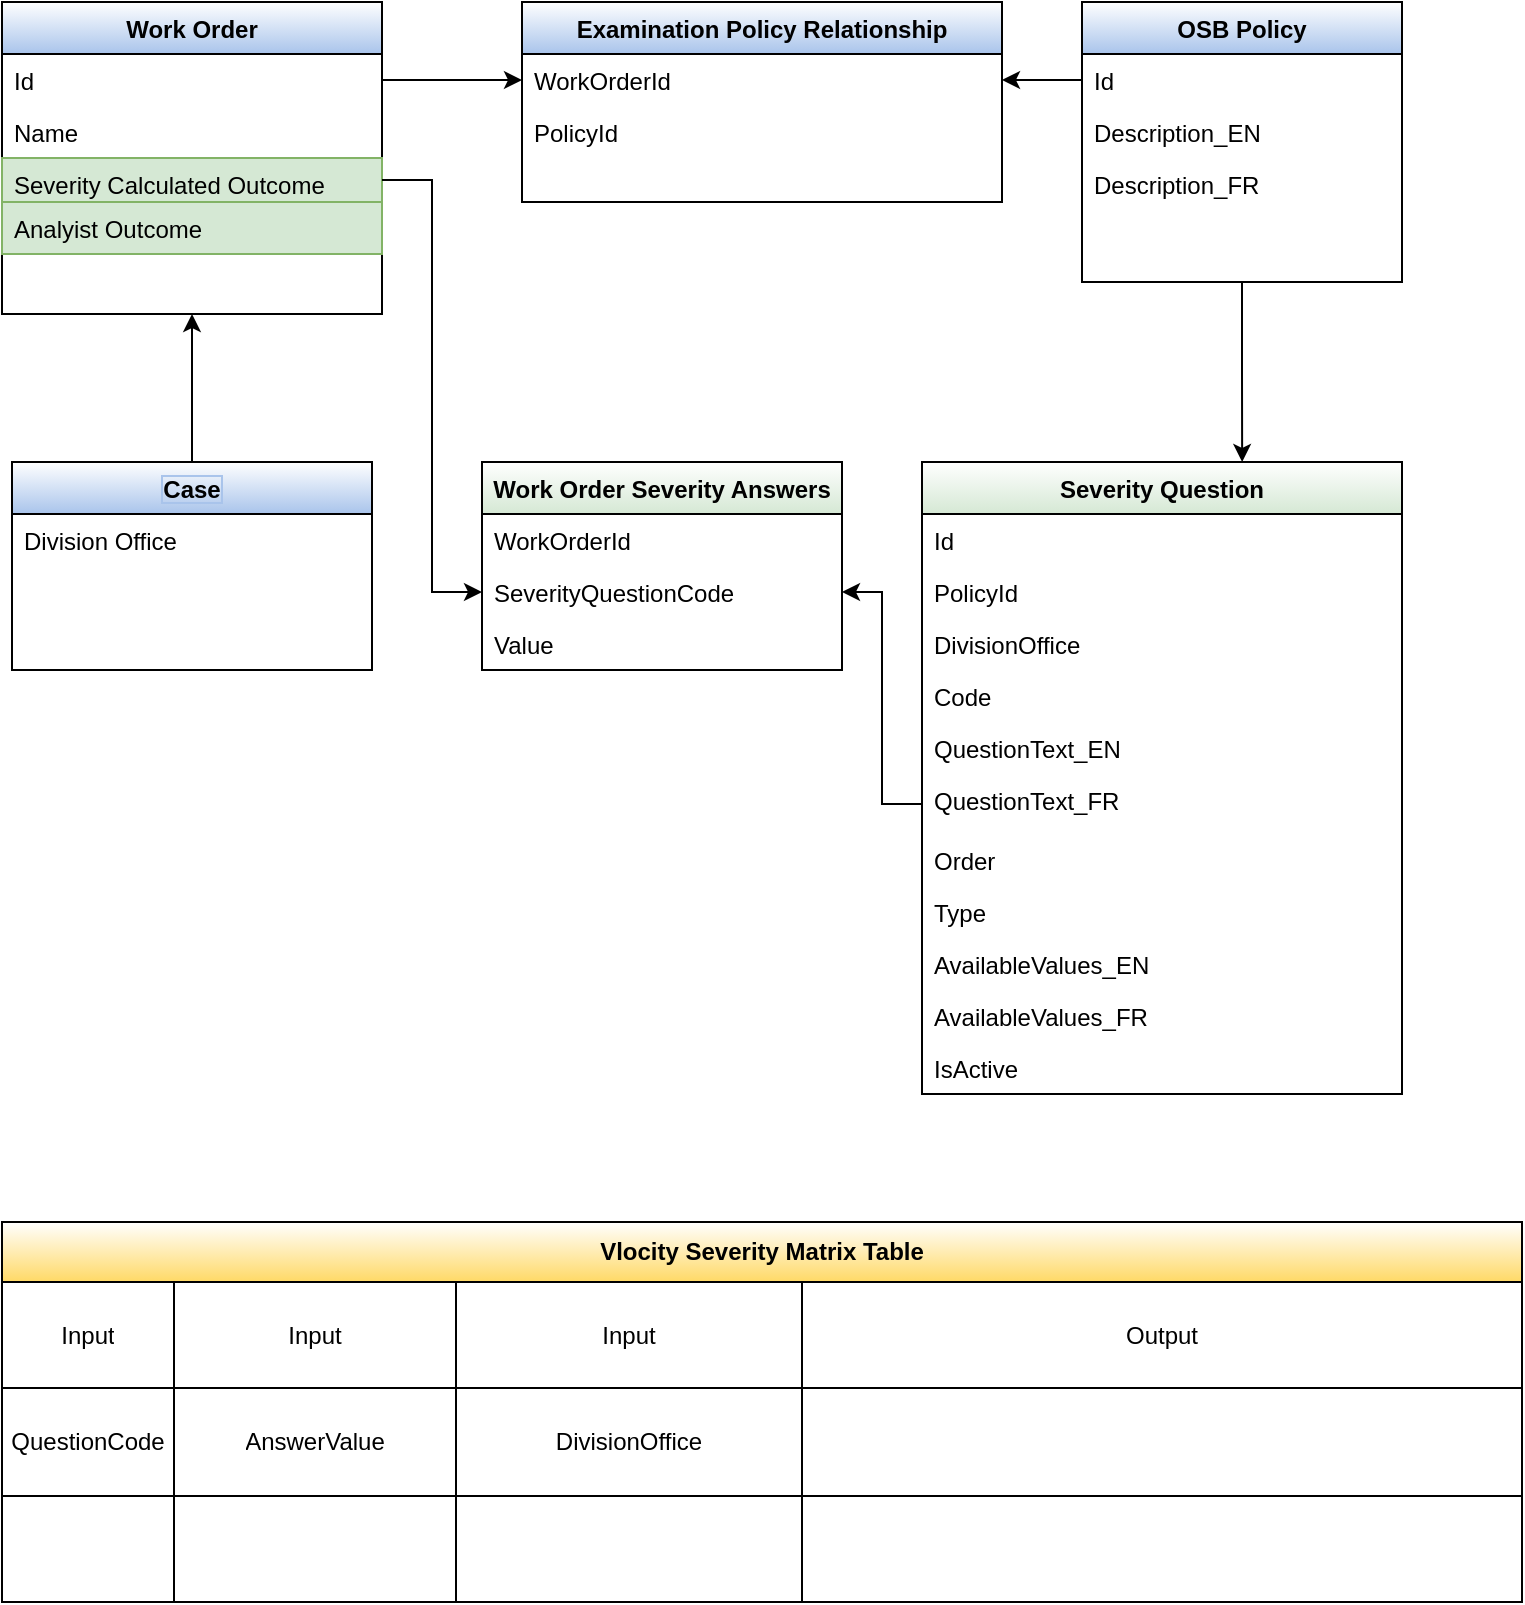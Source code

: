 <mxfile version="14.4.9" type="github" pages="2">
  <diagram id="C5RBs43oDa-KdzZeNtuy" name="DataModal">
    <mxGraphModel dx="1613" dy="471" grid="1" gridSize="10" guides="1" tooltips="1" connect="1" arrows="1" fold="1" page="1" pageScale="1" pageWidth="827" pageHeight="1169" math="0" shadow="0">
      <root>
        <mxCell id="WIyWlLk6GJQsqaUBKTNV-0" />
        <mxCell id="WIyWlLk6GJQsqaUBKTNV-1" parent="WIyWlLk6GJQsqaUBKTNV-0" />
        <mxCell id="3DVKQM_mZLRMeYmIeLQe-33" style="edgeStyle=orthogonalEdgeStyle;rounded=0;orthogonalLoop=1;jettySize=auto;html=1;entryX=0.667;entryY=0;entryDx=0;entryDy=0;entryPerimeter=0;" parent="WIyWlLk6GJQsqaUBKTNV-1" source="zkfFHV4jXpPFQw0GAbJ--0" target="zkfFHV4jXpPFQw0GAbJ--13" edge="1">
          <mxGeometry relative="1" as="geometry" />
        </mxCell>
        <mxCell id="zkfFHV4jXpPFQw0GAbJ--0" value="OSB Policy" style="swimlane;fontStyle=1;align=center;verticalAlign=top;childLayout=stackLayout;horizontal=1;startSize=26;horizontalStack=0;resizeParent=1;resizeLast=0;collapsible=1;marginBottom=0;rounded=0;shadow=0;strokeWidth=1;gradientColor=#A9C4EB;" parent="WIyWlLk6GJQsqaUBKTNV-1" vertex="1">
          <mxGeometry x="220" y="100" width="160" height="140" as="geometry">
            <mxRectangle x="230" y="140" width="160" height="26" as="alternateBounds" />
          </mxGeometry>
        </mxCell>
        <mxCell id="3DVKQM_mZLRMeYmIeLQe-0" value="Id" style="text;align=left;verticalAlign=top;spacingLeft=4;spacingRight=4;overflow=hidden;rotatable=0;points=[[0,0.5],[1,0.5]];portConstraint=eastwest;rounded=0;shadow=0;html=0;" parent="zkfFHV4jXpPFQw0GAbJ--0" vertex="1">
          <mxGeometry y="26" width="160" height="26" as="geometry" />
        </mxCell>
        <mxCell id="3DVKQM_mZLRMeYmIeLQe-4" value="Description_EN" style="text;align=left;verticalAlign=top;spacingLeft=4;spacingRight=4;overflow=hidden;rotatable=0;points=[[0,0.5],[1,0.5]];portConstraint=eastwest;rounded=0;shadow=0;html=0;" parent="zkfFHV4jXpPFQw0GAbJ--0" vertex="1">
          <mxGeometry y="52" width="160" height="26" as="geometry" />
        </mxCell>
        <mxCell id="zkfFHV4jXpPFQw0GAbJ--3" value="Description_FR&#xa;" style="text;align=left;verticalAlign=top;spacingLeft=4;spacingRight=4;overflow=hidden;rotatable=0;points=[[0,0.5],[1,0.5]];portConstraint=eastwest;rounded=0;shadow=0;html=0;" parent="zkfFHV4jXpPFQw0GAbJ--0" vertex="1">
          <mxGeometry y="78" width="160" height="24" as="geometry" />
        </mxCell>
        <mxCell id="zkfFHV4jXpPFQw0GAbJ--13" value="Severity Question" style="swimlane;fontStyle=1;align=center;verticalAlign=top;childLayout=stackLayout;horizontal=1;startSize=26;horizontalStack=0;resizeParent=1;resizeLast=0;collapsible=1;marginBottom=0;rounded=0;shadow=0;strokeWidth=1;gradientColor=#D5E8D4;" parent="WIyWlLk6GJQsqaUBKTNV-1" vertex="1">
          <mxGeometry x="140" y="330" width="240" height="316" as="geometry">
            <mxRectangle x="340" y="380" width="170" height="26" as="alternateBounds" />
          </mxGeometry>
        </mxCell>
        <mxCell id="w55qhtxzYpkh1fjeQXrs-4" value="Id" style="text;align=left;verticalAlign=top;spacingLeft=4;spacingRight=4;overflow=hidden;rotatable=0;points=[[0,0.5],[1,0.5]];portConstraint=eastwest;" parent="zkfFHV4jXpPFQw0GAbJ--13" vertex="1">
          <mxGeometry y="26" width="240" height="26" as="geometry" />
        </mxCell>
        <mxCell id="zkfFHV4jXpPFQw0GAbJ--14" value="PolicyId" style="text;align=left;verticalAlign=top;spacingLeft=4;spacingRight=4;overflow=hidden;rotatable=0;points=[[0,0.5],[1,0.5]];portConstraint=eastwest;" parent="zkfFHV4jXpPFQw0GAbJ--13" vertex="1">
          <mxGeometry y="52" width="240" height="26" as="geometry" />
        </mxCell>
        <mxCell id="3DVKQM_mZLRMeYmIeLQe-18" value="DivisionOffice" style="text;align=left;verticalAlign=top;spacingLeft=4;spacingRight=4;overflow=hidden;rotatable=0;points=[[0,0.5],[1,0.5]];portConstraint=eastwest;" parent="zkfFHV4jXpPFQw0GAbJ--13" vertex="1">
          <mxGeometry y="78" width="240" height="26" as="geometry" />
        </mxCell>
        <mxCell id="3DVKQM_mZLRMeYmIeLQe-19" value="Code" style="text;align=left;verticalAlign=top;spacingLeft=4;spacingRight=4;overflow=hidden;rotatable=0;points=[[0,0.5],[1,0.5]];portConstraint=eastwest;" parent="zkfFHV4jXpPFQw0GAbJ--13" vertex="1">
          <mxGeometry y="104" width="240" height="26" as="geometry" />
        </mxCell>
        <mxCell id="3DVKQM_mZLRMeYmIeLQe-20" value="QuestionText_EN" style="text;align=left;verticalAlign=top;spacingLeft=4;spacingRight=4;overflow=hidden;rotatable=0;points=[[0,0.5],[1,0.5]];portConstraint=eastwest;" parent="zkfFHV4jXpPFQw0GAbJ--13" vertex="1">
          <mxGeometry y="130" width="240" height="26" as="geometry" />
        </mxCell>
        <mxCell id="3DVKQM_mZLRMeYmIeLQe-23" value="QuestionText_FR" style="text;align=left;verticalAlign=top;spacingLeft=4;spacingRight=4;overflow=hidden;rotatable=0;points=[[0,0.5],[1,0.5]];portConstraint=eastwest;" parent="zkfFHV4jXpPFQw0GAbJ--13" vertex="1">
          <mxGeometry y="156" width="240" height="30" as="geometry" />
        </mxCell>
        <mxCell id="3DVKQM_mZLRMeYmIeLQe-24" value="Order" style="text;align=left;verticalAlign=top;spacingLeft=4;spacingRight=4;overflow=hidden;rotatable=0;points=[[0,0.5],[1,0.5]];portConstraint=eastwest;" parent="zkfFHV4jXpPFQw0GAbJ--13" vertex="1">
          <mxGeometry y="186" width="240" height="26" as="geometry" />
        </mxCell>
        <mxCell id="3DVKQM_mZLRMeYmIeLQe-25" value="Type" style="text;align=left;verticalAlign=top;spacingLeft=4;spacingRight=4;overflow=hidden;rotatable=0;points=[[0,0.5],[1,0.5]];portConstraint=eastwest;" parent="zkfFHV4jXpPFQw0GAbJ--13" vertex="1">
          <mxGeometry y="212" width="240" height="26" as="geometry" />
        </mxCell>
        <mxCell id="3DVKQM_mZLRMeYmIeLQe-26" value="AvailableValues_EN" style="text;align=left;verticalAlign=top;spacingLeft=4;spacingRight=4;overflow=hidden;rotatable=0;points=[[0,0.5],[1,0.5]];portConstraint=eastwest;" parent="zkfFHV4jXpPFQw0GAbJ--13" vertex="1">
          <mxGeometry y="238" width="240" height="26" as="geometry" />
        </mxCell>
        <mxCell id="3DVKQM_mZLRMeYmIeLQe-28" value="AvailableValues_FR" style="text;align=left;verticalAlign=top;spacingLeft=4;spacingRight=4;overflow=hidden;rotatable=0;points=[[0,0.5],[1,0.5]];portConstraint=eastwest;" parent="zkfFHV4jXpPFQw0GAbJ--13" vertex="1">
          <mxGeometry y="264" width="240" height="26" as="geometry" />
        </mxCell>
        <mxCell id="w55qhtxzYpkh1fjeQXrs-3" value="IsActive" style="text;align=left;verticalAlign=top;spacingLeft=4;spacingRight=4;overflow=hidden;rotatable=0;points=[[0,0.5],[1,0.5]];portConstraint=eastwest;" parent="zkfFHV4jXpPFQw0GAbJ--13" vertex="1">
          <mxGeometry y="290" width="240" height="26" as="geometry" />
        </mxCell>
        <mxCell id="zkfFHV4jXpPFQw0GAbJ--17" value="Work Order" style="swimlane;fontStyle=1;align=center;verticalAlign=top;childLayout=stackLayout;horizontal=1;startSize=26;horizontalStack=0;resizeParent=1;resizeLast=0;collapsible=1;marginBottom=0;rounded=0;shadow=0;strokeWidth=1;gradientColor=#A9C4EB;" parent="WIyWlLk6GJQsqaUBKTNV-1" vertex="1">
          <mxGeometry x="-320" y="100" width="190" height="156" as="geometry">
            <mxRectangle x="550" y="140" width="160" height="26" as="alternateBounds" />
          </mxGeometry>
        </mxCell>
        <mxCell id="3DVKQM_mZLRMeYmIeLQe-14" value="Id" style="text;align=left;verticalAlign=top;spacingLeft=4;spacingRight=4;overflow=hidden;rotatable=0;points=[[0,0.5],[1,0.5]];portConstraint=eastwest;rounded=0;shadow=0;html=0;" parent="zkfFHV4jXpPFQw0GAbJ--17" vertex="1">
          <mxGeometry y="26" width="190" height="26" as="geometry" />
        </mxCell>
        <mxCell id="3DVKQM_mZLRMeYmIeLQe-1" value="Name" style="text;align=left;verticalAlign=top;spacingLeft=4;spacingRight=4;overflow=hidden;rotatable=0;points=[[0,0.5],[1,0.5]];portConstraint=eastwest;rounded=0;shadow=0;html=0;" parent="zkfFHV4jXpPFQw0GAbJ--17" vertex="1">
          <mxGeometry y="52" width="190" height="26" as="geometry" />
        </mxCell>
        <mxCell id="3DVKQM_mZLRMeYmIeLQe-21" value="Severity Calculated Outcome" style="text;align=left;verticalAlign=top;spacingLeft=4;spacingRight=4;overflow=hidden;rotatable=0;points=[[0,0.5],[1,0.5]];portConstraint=eastwest;rounded=0;shadow=0;html=0;fillColor=#d5e8d4;strokeColor=#82b366;" parent="zkfFHV4jXpPFQw0GAbJ--17" vertex="1">
          <mxGeometry y="78" width="190" height="22" as="geometry" />
        </mxCell>
        <mxCell id="w55qhtxzYpkh1fjeQXrs-0" value="Analyist Outcome" style="text;align=left;verticalAlign=top;spacingLeft=4;spacingRight=4;overflow=hidden;rotatable=0;points=[[0,0.5],[1,0.5]];portConstraint=eastwest;rounded=0;shadow=0;html=0;fillColor=#d5e8d4;strokeColor=#82b366;" parent="zkfFHV4jXpPFQw0GAbJ--17" vertex="1">
          <mxGeometry y="100" width="190" height="26" as="geometry" />
        </mxCell>
        <mxCell id="3DVKQM_mZLRMeYmIeLQe-5" value="Examination Policy Relationship" style="swimlane;fontStyle=1;align=center;verticalAlign=top;childLayout=stackLayout;horizontal=1;startSize=26;horizontalStack=0;resizeParent=1;resizeLast=0;collapsible=1;marginBottom=0;rounded=0;shadow=0;strokeWidth=1;swimlaneFillColor=none;gradientColor=#A9C4EB;" parent="WIyWlLk6GJQsqaUBKTNV-1" vertex="1">
          <mxGeometry x="-60" y="100" width="240" height="100" as="geometry">
            <mxRectangle x="230" y="140" width="160" height="26" as="alternateBounds" />
          </mxGeometry>
        </mxCell>
        <mxCell id="3DVKQM_mZLRMeYmIeLQe-6" value="WorkOrderId" style="text;align=left;verticalAlign=top;spacingLeft=4;spacingRight=4;overflow=hidden;rotatable=0;points=[[0,0.5],[1,0.5]];portConstraint=eastwest;rounded=0;shadow=0;html=0;" parent="3DVKQM_mZLRMeYmIeLQe-5" vertex="1">
          <mxGeometry y="26" width="240" height="26" as="geometry" />
        </mxCell>
        <mxCell id="3DVKQM_mZLRMeYmIeLQe-12" value="PolicyId" style="text;align=left;verticalAlign=top;spacingLeft=4;spacingRight=4;overflow=hidden;rotatable=0;points=[[0,0.5],[1,0.5]];portConstraint=eastwest;rounded=0;shadow=0;html=0;" parent="3DVKQM_mZLRMeYmIeLQe-5" vertex="1">
          <mxGeometry y="52" width="240" height="26" as="geometry" />
        </mxCell>
        <mxCell id="3DVKQM_mZLRMeYmIeLQe-16" style="edgeStyle=orthogonalEdgeStyle;rounded=0;orthogonalLoop=1;jettySize=auto;html=1;" parent="WIyWlLk6GJQsqaUBKTNV-1" source="3DVKQM_mZLRMeYmIeLQe-14" target="3DVKQM_mZLRMeYmIeLQe-6" edge="1">
          <mxGeometry relative="1" as="geometry" />
        </mxCell>
        <mxCell id="3DVKQM_mZLRMeYmIeLQe-31" style="edgeStyle=orthogonalEdgeStyle;rounded=0;orthogonalLoop=1;jettySize=auto;html=1;" parent="WIyWlLk6GJQsqaUBKTNV-1" source="3DVKQM_mZLRMeYmIeLQe-0" target="3DVKQM_mZLRMeYmIeLQe-6" edge="1">
          <mxGeometry relative="1" as="geometry" />
        </mxCell>
        <mxCell id="iUIeiIgOGmkUIgAeyC2f-1" value="Vlocity Severity Matrix Table" style="shape=table;html=1;whiteSpace=wrap;startSize=30;container=1;collapsible=0;childLayout=tableLayout;fontStyle=1;align=center;labelBackgroundColor=none;labelBorderColor=none;gradientColor=#FFD966;" parent="WIyWlLk6GJQsqaUBKTNV-1" vertex="1">
          <mxGeometry x="-320" y="710" width="760" height="190" as="geometry" />
        </mxCell>
        <mxCell id="iUIeiIgOGmkUIgAeyC2f-2" value="" style="shape=partialRectangle;html=1;whiteSpace=wrap;collapsible=0;dropTarget=0;pointerEvents=0;fillColor=none;top=0;left=0;bottom=0;right=0;points=[[0,0.5],[1,0.5]];portConstraint=eastwest;" parent="iUIeiIgOGmkUIgAeyC2f-1" vertex="1">
          <mxGeometry y="30" width="760" height="53" as="geometry" />
        </mxCell>
        <mxCell id="iUIeiIgOGmkUIgAeyC2f-3" value="Input" style="shape=partialRectangle;html=1;whiteSpace=wrap;connectable=0;fillColor=none;top=0;left=0;bottom=0;right=0;overflow=hidden;" parent="iUIeiIgOGmkUIgAeyC2f-2" vertex="1">
          <mxGeometry width="86" height="53" as="geometry" />
        </mxCell>
        <mxCell id="iUIeiIgOGmkUIgAeyC2f-4" value="Input" style="shape=partialRectangle;html=1;whiteSpace=wrap;connectable=0;fillColor=none;top=0;left=0;bottom=0;right=0;overflow=hidden;" parent="iUIeiIgOGmkUIgAeyC2f-2" vertex="1">
          <mxGeometry x="86" width="141" height="53" as="geometry" />
        </mxCell>
        <mxCell id="iUIeiIgOGmkUIgAeyC2f-5" value="Input" style="shape=partialRectangle;html=1;whiteSpace=wrap;connectable=0;fillColor=none;top=0;left=0;bottom=0;right=0;overflow=hidden;" parent="iUIeiIgOGmkUIgAeyC2f-2" vertex="1">
          <mxGeometry x="227" width="173" height="53" as="geometry" />
        </mxCell>
        <mxCell id="w55qhtxzYpkh1fjeQXrs-26" value="&lt;span&gt;Output&lt;/span&gt;" style="shape=partialRectangle;html=1;whiteSpace=wrap;connectable=0;fillColor=none;top=0;left=0;bottom=0;right=0;overflow=hidden;" parent="iUIeiIgOGmkUIgAeyC2f-2" vertex="1">
          <mxGeometry x="400" width="360" height="53" as="geometry" />
        </mxCell>
        <mxCell id="iUIeiIgOGmkUIgAeyC2f-6" value="" style="shape=partialRectangle;html=1;whiteSpace=wrap;collapsible=0;dropTarget=0;pointerEvents=0;fillColor=none;top=0;left=0;bottom=0;right=0;points=[[0,0.5],[1,0.5]];portConstraint=eastwest;" parent="iUIeiIgOGmkUIgAeyC2f-1" vertex="1">
          <mxGeometry y="83" width="760" height="54" as="geometry" />
        </mxCell>
        <mxCell id="iUIeiIgOGmkUIgAeyC2f-7" value="QuestionCode" style="shape=partialRectangle;html=1;whiteSpace=wrap;connectable=0;fillColor=none;top=0;left=0;bottom=0;right=0;overflow=hidden;" parent="iUIeiIgOGmkUIgAeyC2f-6" vertex="1">
          <mxGeometry width="86" height="54" as="geometry" />
        </mxCell>
        <mxCell id="iUIeiIgOGmkUIgAeyC2f-8" value="AnswerValue" style="shape=partialRectangle;html=1;whiteSpace=wrap;connectable=0;fillColor=none;top=0;left=0;bottom=0;right=0;overflow=hidden;" parent="iUIeiIgOGmkUIgAeyC2f-6" vertex="1">
          <mxGeometry x="86" width="141" height="54" as="geometry" />
        </mxCell>
        <mxCell id="iUIeiIgOGmkUIgAeyC2f-9" value="DivisionOffice" style="shape=partialRectangle;html=1;whiteSpace=wrap;connectable=0;fillColor=none;top=0;left=0;bottom=0;right=0;overflow=hidden;" parent="iUIeiIgOGmkUIgAeyC2f-6" vertex="1">
          <mxGeometry x="227" width="173" height="54" as="geometry" />
        </mxCell>
        <mxCell id="w55qhtxzYpkh1fjeQXrs-27" style="shape=partialRectangle;html=1;whiteSpace=wrap;connectable=0;fillColor=none;top=0;left=0;bottom=0;right=0;overflow=hidden;" parent="iUIeiIgOGmkUIgAeyC2f-6" vertex="1">
          <mxGeometry x="400" width="360" height="54" as="geometry" />
        </mxCell>
        <mxCell id="iUIeiIgOGmkUIgAeyC2f-10" value="" style="shape=partialRectangle;html=1;whiteSpace=wrap;collapsible=0;dropTarget=0;pointerEvents=0;fillColor=none;top=0;left=0;bottom=0;right=0;points=[[0,0.5],[1,0.5]];portConstraint=eastwest;" parent="iUIeiIgOGmkUIgAeyC2f-1" vertex="1">
          <mxGeometry y="137" width="760" height="53" as="geometry" />
        </mxCell>
        <mxCell id="iUIeiIgOGmkUIgAeyC2f-11" value="" style="shape=partialRectangle;html=1;whiteSpace=wrap;connectable=0;fillColor=none;top=0;left=0;bottom=0;right=0;overflow=hidden;" parent="iUIeiIgOGmkUIgAeyC2f-10" vertex="1">
          <mxGeometry width="86" height="53" as="geometry" />
        </mxCell>
        <mxCell id="iUIeiIgOGmkUIgAeyC2f-12" value="" style="shape=partialRectangle;html=1;whiteSpace=wrap;connectable=0;fillColor=none;top=0;left=0;bottom=0;right=0;overflow=hidden;" parent="iUIeiIgOGmkUIgAeyC2f-10" vertex="1">
          <mxGeometry x="86" width="141" height="53" as="geometry" />
        </mxCell>
        <mxCell id="iUIeiIgOGmkUIgAeyC2f-13" value="" style="shape=partialRectangle;html=1;whiteSpace=wrap;connectable=0;fillColor=none;top=0;left=0;bottom=0;right=0;overflow=hidden;" parent="iUIeiIgOGmkUIgAeyC2f-10" vertex="1">
          <mxGeometry x="227" width="173" height="53" as="geometry" />
        </mxCell>
        <mxCell id="w55qhtxzYpkh1fjeQXrs-28" style="shape=partialRectangle;html=1;whiteSpace=wrap;connectable=0;fillColor=none;top=0;left=0;bottom=0;right=0;overflow=hidden;" parent="iUIeiIgOGmkUIgAeyC2f-10" vertex="1">
          <mxGeometry x="400" width="360" height="53" as="geometry" />
        </mxCell>
        <mxCell id="p2OczhvrrMMCxWWRF7_p-0" value="Work Order Severity Answers" style="swimlane;fontStyle=1;align=center;verticalAlign=top;childLayout=stackLayout;horizontal=1;startSize=26;horizontalStack=0;resizeParent=1;resizeLast=0;collapsible=1;marginBottom=0;rounded=0;shadow=0;strokeWidth=1;gradientColor=#D5E8D4;" parent="WIyWlLk6GJQsqaUBKTNV-1" vertex="1">
          <mxGeometry x="-80" y="330" width="180" height="104" as="geometry">
            <mxRectangle x="130" y="380" width="160" height="26" as="alternateBounds" />
          </mxGeometry>
        </mxCell>
        <mxCell id="p2OczhvrrMMCxWWRF7_p-1" value="WorkOrderId" style="text;align=left;verticalAlign=top;spacingLeft=4;spacingRight=4;overflow=hidden;rotatable=0;points=[[0,0.5],[1,0.5]];portConstraint=eastwest;rounded=0;shadow=0;html=0;" parent="p2OczhvrrMMCxWWRF7_p-0" vertex="1">
          <mxGeometry y="26" width="180" height="26" as="geometry" />
        </mxCell>
        <mxCell id="p2OczhvrrMMCxWWRF7_p-2" value="SeverityQuestionCode" style="text;align=left;verticalAlign=top;spacingLeft=4;spacingRight=4;overflow=hidden;rotatable=0;points=[[0,0.5],[1,0.5]];portConstraint=eastwest;rounded=0;shadow=0;html=0;" parent="p2OczhvrrMMCxWWRF7_p-0" vertex="1">
          <mxGeometry y="52" width="180" height="26" as="geometry" />
        </mxCell>
        <mxCell id="p2OczhvrrMMCxWWRF7_p-3" value="Value" style="text;align=left;verticalAlign=top;spacingLeft=4;spacingRight=4;overflow=hidden;rotatable=0;points=[[0,0.5],[1,0.5]];portConstraint=eastwest;rounded=0;shadow=0;html=0;" parent="p2OczhvrrMMCxWWRF7_p-0" vertex="1">
          <mxGeometry y="78" width="180" height="26" as="geometry" />
        </mxCell>
        <mxCell id="w55qhtxzYpkh1fjeQXrs-1" style="edgeStyle=orthogonalEdgeStyle;rounded=0;orthogonalLoop=1;jettySize=auto;html=1;entryX=1;entryY=0.5;entryDx=0;entryDy=0;" parent="WIyWlLk6GJQsqaUBKTNV-1" source="3DVKQM_mZLRMeYmIeLQe-23" target="p2OczhvrrMMCxWWRF7_p-2" edge="1">
          <mxGeometry relative="1" as="geometry">
            <mxPoint x="100" y="470" as="targetPoint" />
          </mxGeometry>
        </mxCell>
        <mxCell id="w55qhtxzYpkh1fjeQXrs-2" style="edgeStyle=orthogonalEdgeStyle;rounded=0;orthogonalLoop=1;jettySize=auto;html=1;exitX=1;exitY=0.5;exitDx=0;exitDy=0;entryX=0;entryY=0.5;entryDx=0;entryDy=0;" parent="WIyWlLk6GJQsqaUBKTNV-1" source="3DVKQM_mZLRMeYmIeLQe-21" target="p2OczhvrrMMCxWWRF7_p-2" edge="1">
          <mxGeometry relative="1" as="geometry" />
        </mxCell>
        <mxCell id="w55qhtxzYpkh1fjeQXrs-9" style="edgeStyle=orthogonalEdgeStyle;rounded=0;orthogonalLoop=1;jettySize=auto;html=1;entryX=0.5;entryY=1;entryDx=0;entryDy=0;" parent="WIyWlLk6GJQsqaUBKTNV-1" source="w55qhtxzYpkh1fjeQXrs-5" target="zkfFHV4jXpPFQw0GAbJ--17" edge="1">
          <mxGeometry relative="1" as="geometry" />
        </mxCell>
        <mxCell id="w55qhtxzYpkh1fjeQXrs-5" value="Case" style="swimlane;fontStyle=1;align=center;verticalAlign=top;childLayout=stackLayout;horizontal=1;startSize=26;horizontalStack=0;resizeParent=1;resizeLast=0;collapsible=1;marginBottom=0;rounded=0;shadow=0;strokeWidth=1;labelBorderColor=#A9C4EB;gradientColor=#A9C4EB;" parent="WIyWlLk6GJQsqaUBKTNV-1" vertex="1">
          <mxGeometry x="-315" y="330" width="180" height="104" as="geometry">
            <mxRectangle x="130" y="380" width="160" height="26" as="alternateBounds" />
          </mxGeometry>
        </mxCell>
        <mxCell id="w55qhtxzYpkh1fjeQXrs-8" value="Division Office" style="text;align=left;verticalAlign=top;spacingLeft=4;spacingRight=4;overflow=hidden;rotatable=0;points=[[0,0.5],[1,0.5]];portConstraint=eastwest;rounded=0;shadow=0;html=0;" parent="w55qhtxzYpkh1fjeQXrs-5" vertex="1">
          <mxGeometry y="26" width="180" height="26" as="geometry" />
        </mxCell>
      </root>
    </mxGraphModel>
  </diagram>
  <diagram id="4J7ILGuZl2b1Ar88rJ4L" name="Flow">
    <mxGraphModel dx="786" dy="471" grid="1" gridSize="10" guides="1" tooltips="1" connect="1" arrows="1" fold="1" page="1" pageScale="1" pageWidth="850" pageHeight="1100" math="0" shadow="0">
      <root>
        <mxCell id="VeWbgr4w95AqmLYHKVb8-0" />
        <mxCell id="VeWbgr4w95AqmLYHKVb8-1" parent="VeWbgr4w95AqmLYHKVb8-0" />
        <mxCell id="Or3j6joMFOUYmIIk-L7M-6" value="" style="edgeStyle=orthogonalEdgeStyle;rounded=0;orthogonalLoop=1;jettySize=auto;html=1;" parent="VeWbgr4w95AqmLYHKVb8-1" source="_XsPLW2cbFTqWDyREmin-0" target="Or3j6joMFOUYmIIk-L7M-3" edge="1">
          <mxGeometry relative="1" as="geometry" />
        </mxCell>
        <mxCell id="_XsPLW2cbFTqWDyREmin-0" value="User&lt;br&gt;" style="shape=umlActor;verticalLabelPosition=bottom;verticalAlign=top;html=1;outlineConnect=0;" parent="VeWbgr4w95AqmLYHKVb8-1" vertex="1">
          <mxGeometry x="50" y="140" width="30" height="60" as="geometry" />
        </mxCell>
        <mxCell id="Or3j6joMFOUYmIIk-L7M-1" value="" style="edgeStyle=orthogonalEdgeStyle;rounded=0;orthogonalLoop=1;jettySize=auto;html=1;" parent="VeWbgr4w95AqmLYHKVb8-1" edge="1">
          <mxGeometry relative="1" as="geometry">
            <mxPoint x="320" y="170" as="sourcePoint" />
            <mxPoint x="360" y="170" as="targetPoint" />
          </mxGeometry>
        </mxCell>
        <mxCell id="_XsPLW2cbFTqWDyREmin-4" value="" style="edgeStyle=orthogonalEdgeStyle;rounded=0;orthogonalLoop=1;jettySize=auto;html=1;" parent="VeWbgr4w95AqmLYHKVb8-1" target="_XsPLW2cbFTqWDyREmin-3" edge="1">
          <mxGeometry relative="1" as="geometry">
            <mxPoint x="530" y="170" as="sourcePoint" />
          </mxGeometry>
        </mxCell>
        <mxCell id="_XsPLW2cbFTqWDyREmin-3" value="Examination Work Order&lt;br&gt;Severity Calculation Outcome" style="whiteSpace=wrap;html=1;rounded=1;" parent="VeWbgr4w95AqmLYHKVb8-1" vertex="1">
          <mxGeometry x="590" y="130" width="180" height="80" as="geometry" />
        </mxCell>
        <mxCell id="Or3j6joMFOUYmIIk-L7M-2" value="&lt;span&gt;Severity Matrix Calculation Process&lt;/span&gt;" style="shape=process;whiteSpace=wrap;html=1;backgroundOutline=1;labelBackgroundColor=none;" parent="VeWbgr4w95AqmLYHKVb8-1" vertex="1">
          <mxGeometry x="360" y="130" width="185" height="80" as="geometry" />
        </mxCell>
        <mxCell id="Or3j6joMFOUYmIIk-L7M-3" value="&lt;span&gt;Examination Work Order&lt;/span&gt;&lt;br&gt;&lt;span&gt;Examination Findings&lt;/span&gt;&lt;br&gt;&lt;span&gt;Assign Policies&lt;/span&gt;" style="shape=step;perimeter=stepPerimeter;whiteSpace=wrap;html=1;fixedSize=1;labelBackgroundColor=none;" parent="VeWbgr4w95AqmLYHKVb8-1" vertex="1">
          <mxGeometry x="130" y="130" width="190" height="80" as="geometry" />
        </mxCell>
        <mxCell id="Or3j6joMFOUYmIIk-L7M-7" value="&lt;h1&gt;Severity Matrix Process&lt;/h1&gt;&lt;div&gt;&lt;br&gt;&lt;/div&gt;" style="text;html=1;strokeColor=none;fillColor=none;spacing=5;spacingTop=-20;whiteSpace=wrap;overflow=hidden;rounded=0;labelBackgroundColor=none;" parent="VeWbgr4w95AqmLYHKVb8-1" vertex="1">
          <mxGeometry x="40" y="30" width="350" height="80" as="geometry" />
        </mxCell>
        <mxCell id="Or3j6joMFOUYmIIk-L7M-19" value="" style="edgeStyle=orthogonalEdgeStyle;rounded=0;orthogonalLoop=1;jettySize=auto;html=1;" parent="VeWbgr4w95AqmLYHKVb8-1" source="Or3j6joMFOUYmIIk-L7M-11" target="Or3j6joMFOUYmIIk-L7M-12" edge="1">
          <mxGeometry relative="1" as="geometry" />
        </mxCell>
        <mxCell id="Or3j6joMFOUYmIIk-L7M-11" value="Click Severity Matrix Button on Examination WO" style="ellipse;whiteSpace=wrap;html=1;labelBackgroundColor=none;fillColor=#d5e8d4;strokeColor=#82b366;" parent="VeWbgr4w95AqmLYHKVb8-1" vertex="1">
          <mxGeometry x="20" y="319" width="130" height="70" as="geometry" />
        </mxCell>
        <mxCell id="Or3j6joMFOUYmIIk-L7M-20" value="" style="edgeStyle=orthogonalEdgeStyle;rounded=0;orthogonalLoop=1;jettySize=auto;html=1;" parent="VeWbgr4w95AqmLYHKVb8-1" source="Or3j6joMFOUYmIIk-L7M-12" target="Or3j6joMFOUYmIIk-L7M-14" edge="1">
          <mxGeometry relative="1" as="geometry" />
        </mxCell>
        <mxCell id="Or3j6joMFOUYmIIk-L7M-12" value="&lt;b&gt;Salesforce LWC (Apex)&lt;/b&gt;&lt;br&gt;&lt;span&gt;Load questions based on Division Office and Assigned Policies&lt;/span&gt;" style="rounded=0;whiteSpace=wrap;html=1;labelBackgroundColor=none;fillColor=#d5e8d4;strokeColor=#82b366;" parent="VeWbgr4w95AqmLYHKVb8-1" vertex="1">
          <mxGeometry x="170" y="300" width="210" height="107.5" as="geometry" />
        </mxCell>
        <mxCell id="Or3j6joMFOUYmIIk-L7M-21" value="" style="edgeStyle=orthogonalEdgeStyle;rounded=0;orthogonalLoop=1;jettySize=auto;html=1;" parent="VeWbgr4w95AqmLYHKVb8-1" source="Or3j6joMFOUYmIIk-L7M-14" target="Or3j6joMFOUYmIIk-L7M-15" edge="1">
          <mxGeometry relative="1" as="geometry" />
        </mxCell>
        <mxCell id="Or3j6joMFOUYmIIk-L7M-14" value="&lt;b&gt;Salesforce LWC (Apex)&lt;/b&gt;&lt;br&gt;User answers questions&lt;br&gt;(Save answers to records and JSON field of current workOrder)" style="rounded=0;whiteSpace=wrap;html=1;labelBackgroundColor=none;fillColor=#d5e8d4;strokeColor=#82b366;" parent="VeWbgr4w95AqmLYHKVb8-1" vertex="1">
          <mxGeometry x="420" y="300" width="205" height="107" as="geometry" />
        </mxCell>
        <mxCell id="Or3j6joMFOUYmIIk-L7M-22" value="" style="edgeStyle=orthogonalEdgeStyle;rounded=0;orthogonalLoop=1;jettySize=auto;html=1;" parent="VeWbgr4w95AqmLYHKVb8-1" source="Or3j6joMFOUYmIIk-L7M-15" target="Or3j6joMFOUYmIIk-L7M-16" edge="1">
          <mxGeometry relative="1" as="geometry" />
        </mxCell>
        <mxCell id="Or3j6joMFOUYmIIk-L7M-15" value="&lt;b&gt;Salesforce Apex&lt;/b&gt;&lt;br&gt;Invoke Vlocity Calculation Procedure/ Vlocity Integration Procedure&lt;br&gt;LWC Apex controller generates parameters&amp;nbsp;" style="rounded=0;whiteSpace=wrap;html=1;labelBackgroundColor=none;fillColor=#d5e8d4;strokeColor=#82b366;" parent="VeWbgr4w95AqmLYHKVb8-1" vertex="1">
          <mxGeometry x="417.5" y="450" width="210" height="100" as="geometry" />
        </mxCell>
        <mxCell id="Or3j6joMFOUYmIIk-L7M-23" value="" style="edgeStyle=orthogonalEdgeStyle;rounded=0;orthogonalLoop=1;jettySize=auto;html=1;" parent="VeWbgr4w95AqmLYHKVb8-1" source="Or3j6joMFOUYmIIk-L7M-16" target="Or3j6joMFOUYmIIk-L7M-17" edge="1">
          <mxGeometry relative="1" as="geometry" />
        </mxCell>
        <mxCell id="Or3j6joMFOUYmIIk-L7M-16" value="&lt;b&gt;Vlocity&lt;/b&gt;&lt;br&gt;Vlocity Matrix/Calculation/Integration procedure&amp;nbsp;&lt;br&gt;Generates the Calculation result&lt;br&gt;(The matrix are loaded by different division office)&amp;nbsp;" style="rounded=0;whiteSpace=wrap;html=1;labelBackgroundColor=none;fillColor=#dae8fc;strokeColor=#6c8ebf;" parent="VeWbgr4w95AqmLYHKVb8-1" vertex="1">
          <mxGeometry x="417.5" y="590" width="210" height="110" as="geometry" />
        </mxCell>
        <mxCell id="Or3j6joMFOUYmIIk-L7M-24" value="" style="edgeStyle=orthogonalEdgeStyle;rounded=0;orthogonalLoop=1;jettySize=auto;html=1;" parent="VeWbgr4w95AqmLYHKVb8-1" source="Or3j6joMFOUYmIIk-L7M-17" target="Or3j6joMFOUYmIIk-L7M-18" edge="1">
          <mxGeometry relative="1" as="geometry" />
        </mxCell>
        <mxCell id="Or3j6joMFOUYmIIk-L7M-17" value="&lt;b&gt;Salesforce LWC&lt;/b&gt;&lt;br&gt;Show the final result of the calculation&lt;br&gt;Save to current work order outcome" style="rounded=0;whiteSpace=wrap;html=1;labelBackgroundColor=none;fillColor=#d5e8d4;strokeColor=#82b366;" parent="VeWbgr4w95AqmLYHKVb8-1" vertex="1">
          <mxGeometry x="420" y="740" width="205" height="107" as="geometry" />
        </mxCell>
        <mxCell id="Or3j6joMFOUYmIIk-L7M-18" value="End" style="ellipse;whiteSpace=wrap;html=1;aspect=fixed;labelBackgroundColor=none;" parent="VeWbgr4w95AqmLYHKVb8-1" vertex="1">
          <mxGeometry x="492.5" y="880" width="60" height="60" as="geometry" />
        </mxCell>
      </root>
    </mxGraphModel>
  </diagram>
</mxfile>
